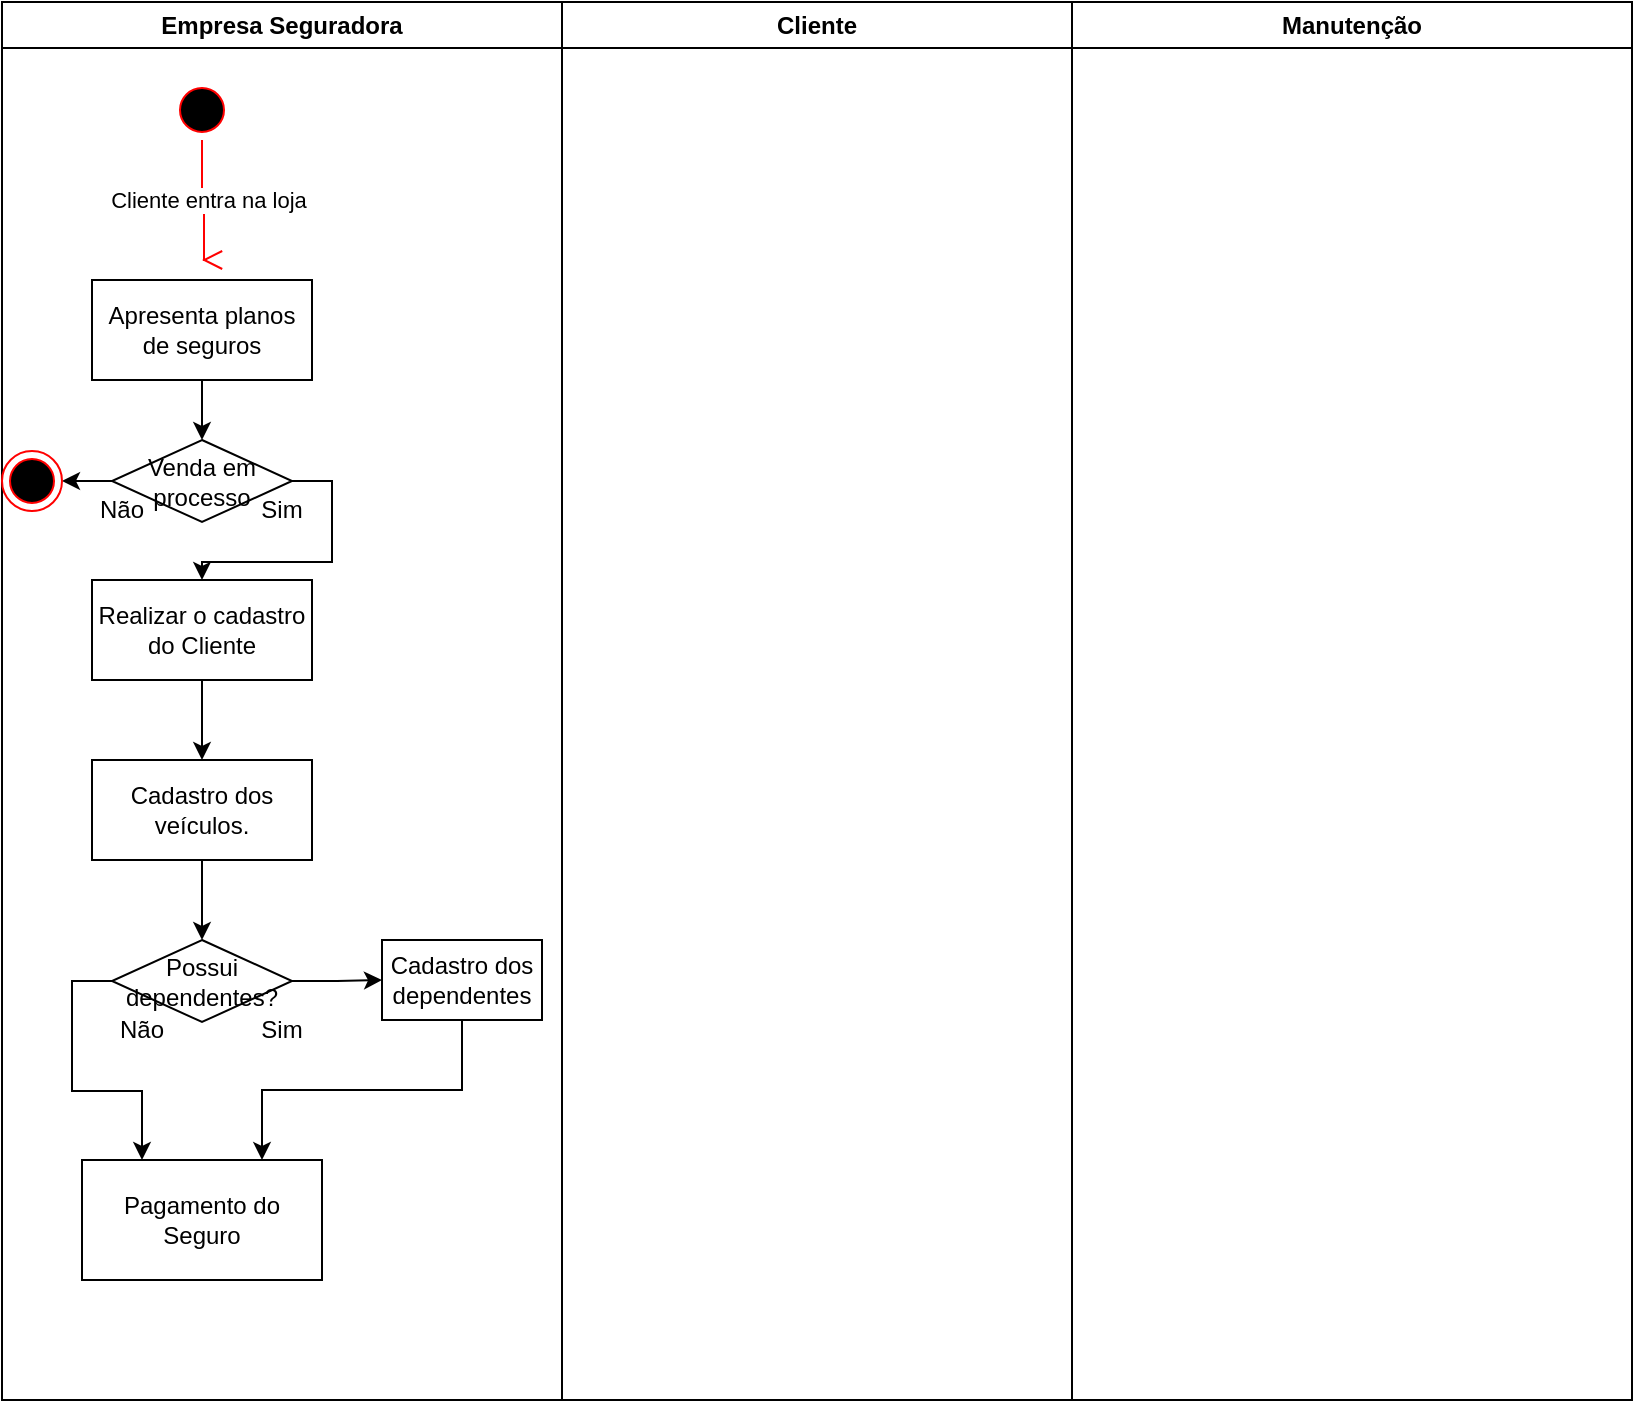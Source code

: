 <mxfile version="22.0.8" type="github">
  <diagram name="Página-1" id="li6NETPJTlVQ9IK-S5Nq">
    <mxGraphModel dx="1050" dy="581" grid="1" gridSize="10" guides="1" tooltips="1" connect="1" arrows="1" fold="1" page="1" pageScale="1" pageWidth="827" pageHeight="1169" math="0" shadow="0">
      <root>
        <mxCell id="0" />
        <mxCell id="1" parent="0" />
        <mxCell id="57HNbORmguE-NUNWYGAe-1" value="Empresa Seguradora" style="swimlane;whiteSpace=wrap;html=1;" vertex="1" parent="1">
          <mxGeometry x="20" y="41" width="280" height="699" as="geometry" />
        </mxCell>
        <mxCell id="57HNbORmguE-NUNWYGAe-3" value="" style="ellipse;html=1;shape=startState;fillColor=#000000;strokeColor=#ff0000;" vertex="1" parent="57HNbORmguE-NUNWYGAe-1">
          <mxGeometry x="85" y="39" width="30" height="30" as="geometry" />
        </mxCell>
        <mxCell id="57HNbORmguE-NUNWYGAe-4" value="" style="edgeStyle=orthogonalEdgeStyle;html=1;verticalAlign=bottom;endArrow=open;endSize=8;strokeColor=#ff0000;rounded=0;" edge="1" source="57HNbORmguE-NUNWYGAe-3" parent="57HNbORmguE-NUNWYGAe-1">
          <mxGeometry relative="1" as="geometry">
            <mxPoint x="100" y="129" as="targetPoint" />
            <Array as="points">
              <mxPoint x="100" y="99" />
              <mxPoint x="101" y="99" />
            </Array>
          </mxGeometry>
        </mxCell>
        <mxCell id="57HNbORmguE-NUNWYGAe-6" value="Cliente entra na loja" style="edgeLabel;html=1;align=center;verticalAlign=middle;resizable=0;points=[];" vertex="1" connectable="0" parent="57HNbORmguE-NUNWYGAe-4">
          <mxGeometry x="0.016" y="2" relative="1" as="geometry">
            <mxPoint y="-1" as="offset" />
          </mxGeometry>
        </mxCell>
        <mxCell id="57HNbORmguE-NUNWYGAe-10" style="edgeStyle=orthogonalEdgeStyle;rounded=0;orthogonalLoop=1;jettySize=auto;html=1;exitX=0.5;exitY=1;exitDx=0;exitDy=0;entryX=0.5;entryY=0;entryDx=0;entryDy=0;" edge="1" parent="57HNbORmguE-NUNWYGAe-1" source="57HNbORmguE-NUNWYGAe-7" target="57HNbORmguE-NUNWYGAe-9">
          <mxGeometry relative="1" as="geometry" />
        </mxCell>
        <mxCell id="57HNbORmguE-NUNWYGAe-7" value="Apresenta planos de seguros" style="html=1;whiteSpace=wrap;" vertex="1" parent="57HNbORmguE-NUNWYGAe-1">
          <mxGeometry x="45" y="139" width="110" height="50" as="geometry" />
        </mxCell>
        <mxCell id="57HNbORmguE-NUNWYGAe-13" style="edgeStyle=orthogonalEdgeStyle;rounded=0;orthogonalLoop=1;jettySize=auto;html=1;exitX=0;exitY=0.5;exitDx=0;exitDy=0;entryX=1;entryY=0.5;entryDx=0;entryDy=0;" edge="1" parent="57HNbORmguE-NUNWYGAe-1" source="57HNbORmguE-NUNWYGAe-9" target="57HNbORmguE-NUNWYGAe-12">
          <mxGeometry relative="1" as="geometry" />
        </mxCell>
        <mxCell id="57HNbORmguE-NUNWYGAe-18" style="edgeStyle=orthogonalEdgeStyle;rounded=0;orthogonalLoop=1;jettySize=auto;html=1;exitX=1;exitY=0.5;exitDx=0;exitDy=0;entryX=0.5;entryY=0;entryDx=0;entryDy=0;" edge="1" parent="57HNbORmguE-NUNWYGAe-1" source="57HNbORmguE-NUNWYGAe-9" target="57HNbORmguE-NUNWYGAe-16">
          <mxGeometry relative="1" as="geometry" />
        </mxCell>
        <mxCell id="57HNbORmguE-NUNWYGAe-9" value="Venda em processo" style="rhombus;whiteSpace=wrap;html=1;" vertex="1" parent="57HNbORmguE-NUNWYGAe-1">
          <mxGeometry x="55" y="219" width="90" height="41" as="geometry" />
        </mxCell>
        <mxCell id="57HNbORmguE-NUNWYGAe-12" value="" style="ellipse;html=1;shape=endState;fillColor=#000000;strokeColor=#ff0000;" vertex="1" parent="57HNbORmguE-NUNWYGAe-1">
          <mxGeometry y="224.5" width="30" height="30" as="geometry" />
        </mxCell>
        <mxCell id="57HNbORmguE-NUNWYGAe-14" value="Não" style="text;html=1;strokeColor=none;fillColor=none;align=center;verticalAlign=middle;whiteSpace=wrap;rounded=0;" vertex="1" parent="57HNbORmguE-NUNWYGAe-1">
          <mxGeometry x="30" y="239" width="60" height="30" as="geometry" />
        </mxCell>
        <mxCell id="57HNbORmguE-NUNWYGAe-15" value="Sim" style="text;html=1;strokeColor=none;fillColor=none;align=center;verticalAlign=middle;whiteSpace=wrap;rounded=0;" vertex="1" parent="57HNbORmguE-NUNWYGAe-1">
          <mxGeometry x="110" y="239" width="60" height="30" as="geometry" />
        </mxCell>
        <mxCell id="57HNbORmguE-NUNWYGAe-23" style="edgeStyle=orthogonalEdgeStyle;rounded=0;orthogonalLoop=1;jettySize=auto;html=1;exitX=0.5;exitY=1;exitDx=0;exitDy=0;" edge="1" parent="57HNbORmguE-NUNWYGAe-1" source="57HNbORmguE-NUNWYGAe-16" target="57HNbORmguE-NUNWYGAe-20">
          <mxGeometry relative="1" as="geometry" />
        </mxCell>
        <mxCell id="57HNbORmguE-NUNWYGAe-16" value="Realizar o cadastro do Cliente" style="html=1;whiteSpace=wrap;" vertex="1" parent="57HNbORmguE-NUNWYGAe-1">
          <mxGeometry x="45" y="289" width="110" height="50" as="geometry" />
        </mxCell>
        <mxCell id="57HNbORmguE-NUNWYGAe-24" style="edgeStyle=orthogonalEdgeStyle;rounded=0;orthogonalLoop=1;jettySize=auto;html=1;exitX=0.5;exitY=1;exitDx=0;exitDy=0;entryX=0.5;entryY=0;entryDx=0;entryDy=0;" edge="1" parent="57HNbORmguE-NUNWYGAe-1" source="57HNbORmguE-NUNWYGAe-20" target="57HNbORmguE-NUNWYGAe-21">
          <mxGeometry relative="1" as="geometry" />
        </mxCell>
        <mxCell id="57HNbORmguE-NUNWYGAe-20" value="Cadastro dos veículos." style="html=1;whiteSpace=wrap;" vertex="1" parent="57HNbORmguE-NUNWYGAe-1">
          <mxGeometry x="45" y="379" width="110" height="50" as="geometry" />
        </mxCell>
        <mxCell id="57HNbORmguE-NUNWYGAe-30" style="edgeStyle=orthogonalEdgeStyle;rounded=0;orthogonalLoop=1;jettySize=auto;html=1;exitX=1;exitY=0.5;exitDx=0;exitDy=0;" edge="1" parent="57HNbORmguE-NUNWYGAe-1" source="57HNbORmguE-NUNWYGAe-21" target="57HNbORmguE-NUNWYGAe-29">
          <mxGeometry relative="1" as="geometry" />
        </mxCell>
        <mxCell id="57HNbORmguE-NUNWYGAe-32" style="edgeStyle=orthogonalEdgeStyle;rounded=0;orthogonalLoop=1;jettySize=auto;html=1;exitX=0;exitY=0.5;exitDx=0;exitDy=0;entryX=0.25;entryY=0;entryDx=0;entryDy=0;" edge="1" parent="57HNbORmguE-NUNWYGAe-1" source="57HNbORmguE-NUNWYGAe-21" target="57HNbORmguE-NUNWYGAe-26">
          <mxGeometry relative="1" as="geometry" />
        </mxCell>
        <mxCell id="57HNbORmguE-NUNWYGAe-21" value="Possui dependentes?" style="rhombus;whiteSpace=wrap;html=1;" vertex="1" parent="57HNbORmguE-NUNWYGAe-1">
          <mxGeometry x="55" y="469" width="90" height="41" as="geometry" />
        </mxCell>
        <mxCell id="57HNbORmguE-NUNWYGAe-22" value="Sim" style="text;html=1;strokeColor=none;fillColor=none;align=center;verticalAlign=middle;whiteSpace=wrap;rounded=0;" vertex="1" parent="57HNbORmguE-NUNWYGAe-1">
          <mxGeometry x="110" y="499" width="60" height="30" as="geometry" />
        </mxCell>
        <mxCell id="57HNbORmguE-NUNWYGAe-25" value="Não" style="text;html=1;strokeColor=none;fillColor=none;align=center;verticalAlign=middle;whiteSpace=wrap;rounded=0;" vertex="1" parent="57HNbORmguE-NUNWYGAe-1">
          <mxGeometry x="40" y="499" width="60" height="30" as="geometry" />
        </mxCell>
        <mxCell id="57HNbORmguE-NUNWYGAe-26" value="Pagamento do Seguro" style="rounded=0;whiteSpace=wrap;html=1;" vertex="1" parent="57HNbORmguE-NUNWYGAe-1">
          <mxGeometry x="40" y="579" width="120" height="60" as="geometry" />
        </mxCell>
        <mxCell id="57HNbORmguE-NUNWYGAe-31" style="edgeStyle=orthogonalEdgeStyle;rounded=0;orthogonalLoop=1;jettySize=auto;html=1;exitX=0.5;exitY=1;exitDx=0;exitDy=0;entryX=0.75;entryY=0;entryDx=0;entryDy=0;" edge="1" parent="57HNbORmguE-NUNWYGAe-1" source="57HNbORmguE-NUNWYGAe-29" target="57HNbORmguE-NUNWYGAe-26">
          <mxGeometry relative="1" as="geometry" />
        </mxCell>
        <mxCell id="57HNbORmguE-NUNWYGAe-29" value="Cadastro dos dependentes" style="html=1;whiteSpace=wrap;" vertex="1" parent="57HNbORmguE-NUNWYGAe-1">
          <mxGeometry x="190" y="469" width="80" height="40" as="geometry" />
        </mxCell>
        <mxCell id="57HNbORmguE-NUNWYGAe-2" value="Cliente" style="swimlane;whiteSpace=wrap;html=1;" vertex="1" parent="1">
          <mxGeometry x="300" y="41" width="255" height="699" as="geometry">
            <mxRectangle x="230" y="41" width="80" height="30" as="alternateBounds" />
          </mxGeometry>
        </mxCell>
        <mxCell id="57HNbORmguE-NUNWYGAe-19" value="Manutenção" style="swimlane;whiteSpace=wrap;html=1;" vertex="1" parent="1">
          <mxGeometry x="555" y="41" width="280" height="699" as="geometry">
            <mxRectangle x="230" y="41" width="80" height="30" as="alternateBounds" />
          </mxGeometry>
        </mxCell>
      </root>
    </mxGraphModel>
  </diagram>
</mxfile>
